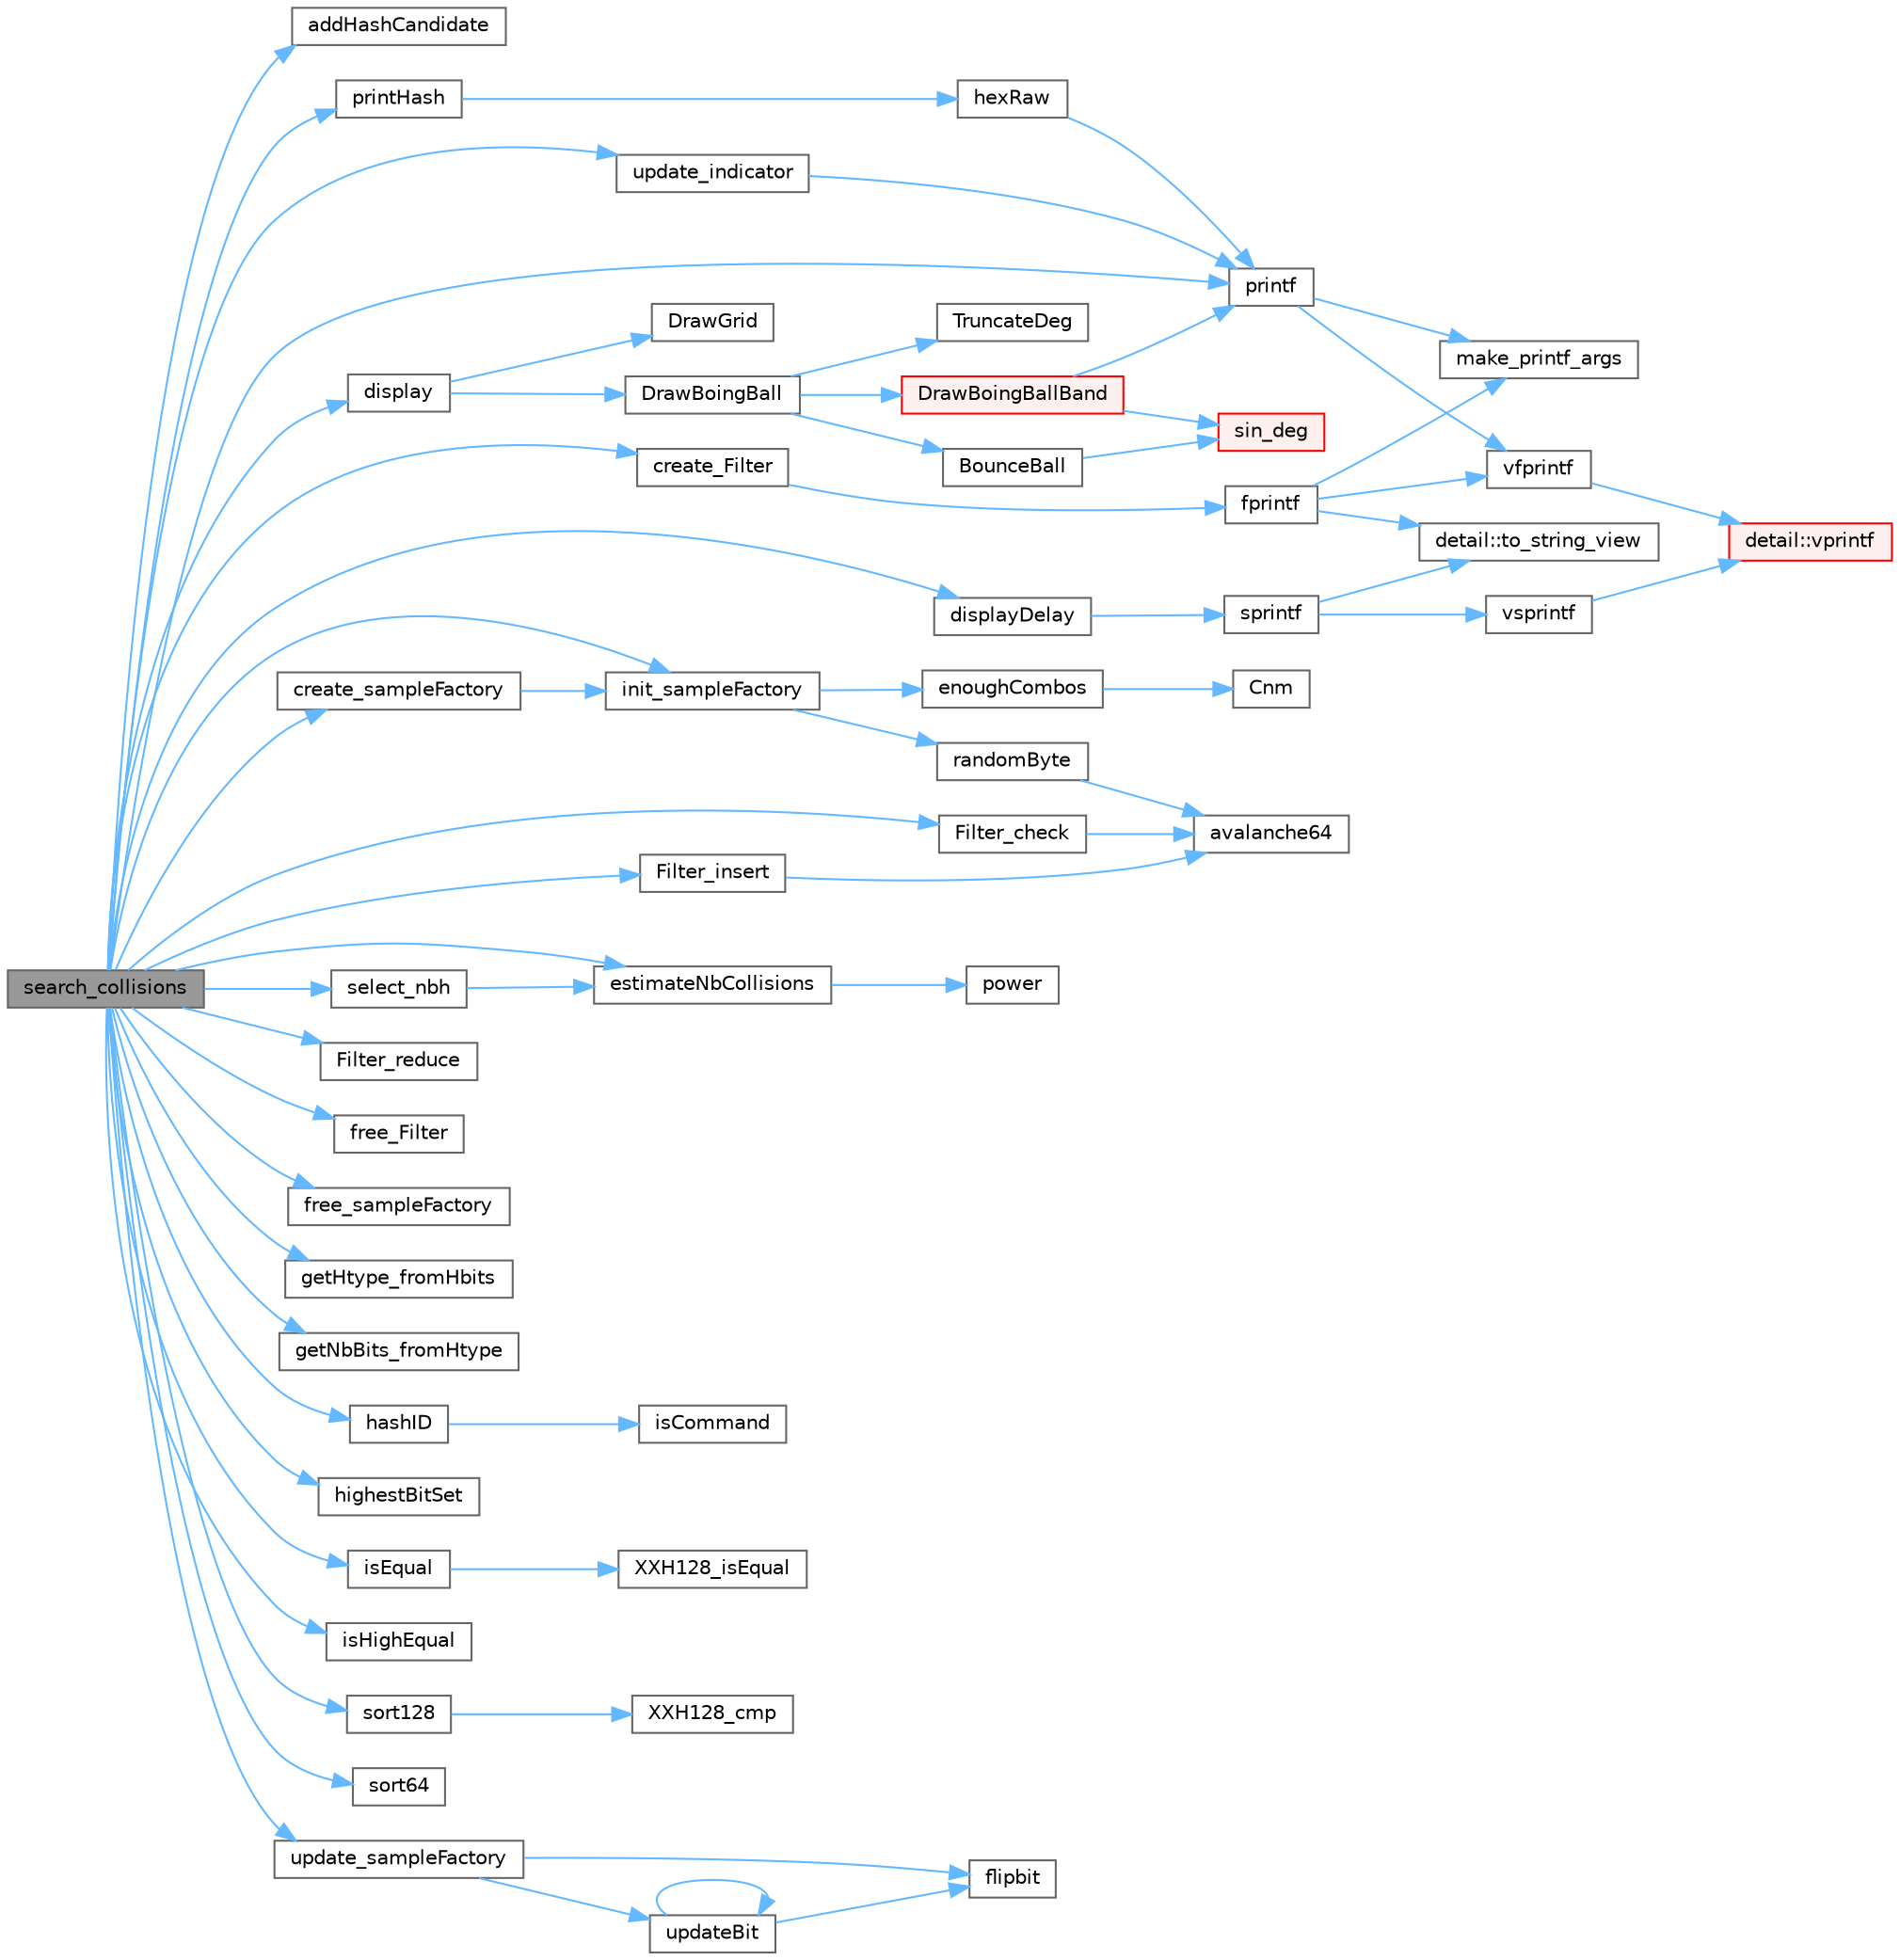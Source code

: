 digraph "search_collisions"
{
 // LATEX_PDF_SIZE
  bgcolor="transparent";
  edge [fontname=Helvetica,fontsize=10,labelfontname=Helvetica,labelfontsize=10];
  node [fontname=Helvetica,fontsize=10,shape=box,height=0.2,width=0.4];
  rankdir="LR";
  Node1 [id="Node000001",label="search_collisions",height=0.2,width=0.4,color="gray40", fillcolor="grey60", style="filled", fontcolor="black",tooltip=" "];
  Node1 -> Node2 [id="edge1_Node000001_Node000002",color="steelblue1",style="solid",tooltip=" "];
  Node2 [id="Node000002",label="addHashCandidate",height=0.2,width=0.4,color="grey40", fillcolor="white", style="filled",URL="$xx_hash_2tests_2collisions_2main_8c.html#a9869202a00afb72bf649760ae54ed269",tooltip=" "];
  Node1 -> Node3 [id="edge2_Node000001_Node000003",color="steelblue1",style="solid",tooltip=" "];
  Node3 [id="Node000003",label="create_Filter",height=0.2,width=0.4,color="grey40", fillcolor="white", style="filled",URL="$xx_hash_2tests_2collisions_2main_8c.html#a5f42c1ef7007fd03101a5c47ad763199",tooltip=" "];
  Node3 -> Node4 [id="edge3_Node000003_Node000004",color="steelblue1",style="solid",tooltip=" "];
  Node4 [id="Node000004",label="fprintf",height=0.2,width=0.4,color="grey40", fillcolor="white", style="filled",URL="$printf_8h.html#a9f315126362cae9675de1642105e631e",tooltip=" "];
  Node4 -> Node5 [id="edge4_Node000004_Node000005",color="steelblue1",style="solid",tooltip=" "];
  Node5 [id="Node000005",label="make_printf_args",height=0.2,width=0.4,color="grey40", fillcolor="white", style="filled",URL="$printf_8h.html#a27dcc0efcda04388971dbea3c875f122",tooltip=" "];
  Node4 -> Node6 [id="edge5_Node000004_Node000006",color="steelblue1",style="solid",tooltip=" "];
  Node6 [id="Node000006",label="detail::to_string_view",height=0.2,width=0.4,color="grey40", fillcolor="white", style="filled",URL="$namespacedetail.html#abeae79fa3e1eded2d8fbd56cc9f0960e",tooltip=" "];
  Node4 -> Node7 [id="edge6_Node000004_Node000007",color="steelblue1",style="solid",tooltip=" "];
  Node7 [id="Node000007",label="vfprintf",height=0.2,width=0.4,color="grey40", fillcolor="white", style="filled",URL="$printf_8h.html#abb30aad964fc771fb52cf3ad88649df2",tooltip=" "];
  Node7 -> Node8 [id="edge7_Node000007_Node000008",color="steelblue1",style="solid",tooltip=" "];
  Node8 [id="Node000008",label="detail::vprintf",height=0.2,width=0.4,color="red", fillcolor="#FFF0F0", style="filled",URL="$namespacedetail.html#a1c8c2218e4c822aa8f743fb9c573717f",tooltip=" "];
  Node1 -> Node37 [id="edge8_Node000001_Node000037",color="steelblue1",style="solid",tooltip=" "];
  Node37 [id="Node000037",label="create_sampleFactory",height=0.2,width=0.4,color="grey40", fillcolor="white", style="filled",URL="$xx_hash_2tests_2collisions_2main_8c.html#aa7b6214b034f81a652934896b71cdde0",tooltip=" "];
  Node37 -> Node38 [id="edge9_Node000037_Node000038",color="steelblue1",style="solid",tooltip=" "];
  Node38 [id="Node000038",label="init_sampleFactory",height=0.2,width=0.4,color="grey40", fillcolor="white", style="filled",URL="$xx_hash_2tests_2collisions_2main_8c.html#a9ef3cf0cc9ae2f3be48c99ad81364b91",tooltip=" "];
  Node38 -> Node39 [id="edge10_Node000038_Node000039",color="steelblue1",style="solid",tooltip=" "];
  Node39 [id="Node000039",label="enoughCombos",height=0.2,width=0.4,color="grey40", fillcolor="white", style="filled",URL="$xx_hash_2tests_2collisions_2main_8c.html#af8efd0bd35701ed8eabed71e64fd8a7d",tooltip=" "];
  Node39 -> Node40 [id="edge11_Node000039_Node000040",color="steelblue1",style="solid",tooltip=" "];
  Node40 [id="Node000040",label="Cnm",height=0.2,width=0.4,color="grey40", fillcolor="white", style="filled",URL="$xx_hash_2tests_2collisions_2main_8c.html#ad828d8ae7b64dc128e0d4d8cfb0dca43",tooltip=" "];
  Node38 -> Node41 [id="edge12_Node000038_Node000041",color="steelblue1",style="solid",tooltip=" "];
  Node41 [id="Node000041",label="randomByte",height=0.2,width=0.4,color="grey40", fillcolor="white", style="filled",URL="$xx_hash_2tests_2collisions_2main_8c.html#a2a77931f4cc60d4fc67eea0d353e9dba",tooltip=" "];
  Node41 -> Node42 [id="edge13_Node000041_Node000042",color="steelblue1",style="solid",tooltip=" "];
  Node42 [id="Node000042",label="avalanche64",height=0.2,width=0.4,color="grey40", fillcolor="white", style="filled",URL="$xx_hash_2tests_2collisions_2main_8c.html#ab628323ee13682d8e666ac0fd924a935",tooltip=" "];
  Node1 -> Node43 [id="edge14_Node000001_Node000043",color="steelblue1",style="solid",tooltip=" "];
  Node43 [id="Node000043",label="display",height=0.2,width=0.4,color="grey40", fillcolor="white", style="filled",URL="$boing_8c.html#a4ea013001a5fb47853d0fab8f8de35cd",tooltip=" "];
  Node43 -> Node44 [id="edge15_Node000043_Node000044",color="steelblue1",style="solid",tooltip=" "];
  Node44 [id="Node000044",label="DrawBoingBall",height=0.2,width=0.4,color="grey40", fillcolor="white", style="filled",URL="$boing_8c.html#aaf4ab2b37a65ad090f79313713f18731",tooltip=" "];
  Node44 -> Node45 [id="edge16_Node000044_Node000045",color="steelblue1",style="solid",tooltip=" "];
  Node45 [id="Node000045",label="BounceBall",height=0.2,width=0.4,color="grey40", fillcolor="white", style="filled",URL="$boing_8c.html#a5a5cbb3e7786a248a2dcf02777a98df5",tooltip=" "];
  Node45 -> Node46 [id="edge17_Node000045_Node000046",color="steelblue1",style="solid",tooltip=" "];
  Node46 [id="Node000046",label="sin_deg",height=0.2,width=0.4,color="red", fillcolor="#FFF0F0", style="filled",URL="$boing_8c.html#a5b090656aa7eb0a7d1bd2d0f0e7712e2",tooltip=" "];
  Node44 -> Node48 [id="edge18_Node000044_Node000048",color="steelblue1",style="solid",tooltip=" "];
  Node48 [id="Node000048",label="DrawBoingBallBand",height=0.2,width=0.4,color="red", fillcolor="#FFF0F0", style="filled",URL="$boing_8c.html#ad80d1d92135216bb8c1242fcce45545c",tooltip=" "];
  Node48 -> Node51 [id="edge19_Node000048_Node000051",color="steelblue1",style="solid",tooltip=" "];
  Node51 [id="Node000051",label="printf",height=0.2,width=0.4,color="grey40", fillcolor="white", style="filled",URL="$printf_8h.html#aee3ed3a831f25f07e7be3919fff2203a",tooltip=" "];
  Node51 -> Node5 [id="edge20_Node000051_Node000005",color="steelblue1",style="solid",tooltip=" "];
  Node51 -> Node7 [id="edge21_Node000051_Node000007",color="steelblue1",style="solid",tooltip=" "];
  Node48 -> Node46 [id="edge22_Node000048_Node000046",color="steelblue1",style="solid",tooltip=" "];
  Node44 -> Node52 [id="edge23_Node000044_Node000052",color="steelblue1",style="solid",tooltip=" "];
  Node52 [id="Node000052",label="TruncateDeg",height=0.2,width=0.4,color="grey40", fillcolor="white", style="filled",URL="$boing_8c.html#a080dc55aae439523561bda8b86575b7f",tooltip=" "];
  Node43 -> Node53 [id="edge24_Node000043_Node000053",color="steelblue1",style="solid",tooltip=" "];
  Node53 [id="Node000053",label="DrawGrid",height=0.2,width=0.4,color="grey40", fillcolor="white", style="filled",URL="$boing_8c.html#a8e38342e6a8bfcbc67503d2c6383d8e8",tooltip=" "];
  Node1 -> Node54 [id="edge25_Node000001_Node000054",color="steelblue1",style="solid",tooltip=" "];
  Node54 [id="Node000054",label="displayDelay",height=0.2,width=0.4,color="grey40", fillcolor="white", style="filled",URL="$xx_hash_2tests_2collisions_2main_8c.html#a8c2c8a013268b707a842caf85a57d735",tooltip=" "];
  Node54 -> Node55 [id="edge26_Node000054_Node000055",color="steelblue1",style="solid",tooltip=" "];
  Node55 [id="Node000055",label="sprintf",height=0.2,width=0.4,color="grey40", fillcolor="white", style="filled",URL="$printf_8h.html#aa7d2e7e454d3fe606a71504a119dc894",tooltip=" "];
  Node55 -> Node6 [id="edge27_Node000055_Node000006",color="steelblue1",style="solid",tooltip=" "];
  Node55 -> Node56 [id="edge28_Node000055_Node000056",color="steelblue1",style="solid",tooltip=" "];
  Node56 [id="Node000056",label="vsprintf",height=0.2,width=0.4,color="grey40", fillcolor="white", style="filled",URL="$printf_8h.html#a5e1075a6c1fce5050424f97a2fac648f",tooltip=" "];
  Node56 -> Node8 [id="edge29_Node000056_Node000008",color="steelblue1",style="solid",tooltip=" "];
  Node1 -> Node57 [id="edge30_Node000001_Node000057",color="steelblue1",style="solid",tooltip=" "];
  Node57 [id="Node000057",label="estimateNbCollisions",height=0.2,width=0.4,color="grey40", fillcolor="white", style="filled",URL="$xx_hash_2tests_2collisions_2main_8c.html#aa9648d16b2cb48c465ca13ca82af3bb7",tooltip=" "];
  Node57 -> Node58 [id="edge31_Node000057_Node000058",color="steelblue1",style="solid",tooltip=" "];
  Node58 [id="Node000058",label="power",height=0.2,width=0.4,color="grey40", fillcolor="white", style="filled",URL="$xx_hash_2tests_2collisions_2main_8c.html#a8c8fc0b853403926062eb6acd951139e",tooltip=" "];
  Node1 -> Node59 [id="edge32_Node000001_Node000059",color="steelblue1",style="solid",tooltip=" "];
  Node59 [id="Node000059",label="Filter_check",height=0.2,width=0.4,color="grey40", fillcolor="white", style="filled",URL="$xx_hash_2tests_2collisions_2main_8c.html#aaeff9ee8a4e7d4d769a9faf5ebe7b0c0",tooltip=" "];
  Node59 -> Node42 [id="edge33_Node000059_Node000042",color="steelblue1",style="solid",tooltip=" "];
  Node1 -> Node60 [id="edge34_Node000001_Node000060",color="steelblue1",style="solid",tooltip=" "];
  Node60 [id="Node000060",label="Filter_insert",height=0.2,width=0.4,color="grey40", fillcolor="white", style="filled",URL="$xx_hash_2tests_2collisions_2main_8c.html#a68e4db40507504c4e11e6e189fc96ec3",tooltip=" "];
  Node60 -> Node42 [id="edge35_Node000060_Node000042",color="steelblue1",style="solid",tooltip=" "];
  Node1 -> Node61 [id="edge36_Node000001_Node000061",color="steelblue1",style="solid",tooltip=" "];
  Node61 [id="Node000061",label="Filter_reduce",height=0.2,width=0.4,color="grey40", fillcolor="white", style="filled",URL="$xx_hash_2tests_2collisions_2main_8c.html#aac0c8f9ee4a5163c8535ab1fea026af5",tooltip=" "];
  Node1 -> Node62 [id="edge37_Node000001_Node000062",color="steelblue1",style="solid",tooltip=" "];
  Node62 [id="Node000062",label="free_Filter",height=0.2,width=0.4,color="grey40", fillcolor="white", style="filled",URL="$xx_hash_2tests_2collisions_2main_8c.html#a2cb445ce42ab49c001117a1ff1fdb442",tooltip=" "];
  Node1 -> Node63 [id="edge38_Node000001_Node000063",color="steelblue1",style="solid",tooltip=" "];
  Node63 [id="Node000063",label="free_sampleFactory",height=0.2,width=0.4,color="grey40", fillcolor="white", style="filled",URL="$xx_hash_2tests_2collisions_2main_8c.html#a00c9f0ad081cb63f4116513c4c57ccf7",tooltip=" "];
  Node1 -> Node64 [id="edge39_Node000001_Node000064",color="steelblue1",style="solid",tooltip=" "];
  Node64 [id="Node000064",label="getHtype_fromHbits",height=0.2,width=0.4,color="grey40", fillcolor="white", style="filled",URL="$xx_hash_2tests_2collisions_2main_8c.html#a3a9bb7ff4f5060697744ca25ac5faa3d",tooltip=" "];
  Node1 -> Node65 [id="edge40_Node000001_Node000065",color="steelblue1",style="solid",tooltip=" "];
  Node65 [id="Node000065",label="getNbBits_fromHtype",height=0.2,width=0.4,color="grey40", fillcolor="white", style="filled",URL="$xx_hash_2tests_2collisions_2main_8c.html#afbd6639c985824526618983c16d9f4bd",tooltip=" "];
  Node1 -> Node66 [id="edge41_Node000001_Node000066",color="steelblue1",style="solid",tooltip=" "];
  Node66 [id="Node000066",label="hashID",height=0.2,width=0.4,color="grey40", fillcolor="white", style="filled",URL="$xx_hash_2tests_2bench_2main_8c.html#a758ea01f6a925ed3f61f1393e9e09e0a",tooltip=" "];
  Node66 -> Node67 [id="edge42_Node000066_Node000067",color="steelblue1",style="solid",tooltip=" "];
  Node67 [id="Node000067",label="isCommand",height=0.2,width=0.4,color="grey40", fillcolor="white", style="filled",URL="$xx_hash_2tests_2bench_2main_8c.html#a70a404803770a1dd89d46052ccf0171d",tooltip=" "];
  Node1 -> Node68 [id="edge43_Node000001_Node000068",color="steelblue1",style="solid",tooltip=" "];
  Node68 [id="Node000068",label="highestBitSet",height=0.2,width=0.4,color="grey40", fillcolor="white", style="filled",URL="$xx_hash_2tests_2collisions_2main_8c.html#a66d0e681abd034156ac4e4cf570f5b4c",tooltip=" "];
  Node1 -> Node38 [id="edge44_Node000001_Node000038",color="steelblue1",style="solid",tooltip=" "];
  Node1 -> Node69 [id="edge45_Node000001_Node000069",color="steelblue1",style="solid",tooltip=" "];
  Node69 [id="Node000069",label="isEqual",height=0.2,width=0.4,color="grey40", fillcolor="white", style="filled",URL="$xx_hash_2tests_2collisions_2main_8c.html#ab9deb4a18b913cc017e25ed502d65f35",tooltip=" "];
  Node69 -> Node70 [id="edge46_Node000069_Node000070",color="steelblue1",style="solid",tooltip=" "];
  Node70 [id="Node000070",label="XXH128_isEqual",height=0.2,width=0.4,color="grey40", fillcolor="white", style="filled",URL="$group___x_x_h3__family.html#ga8a324d844a8c35437406ffe1288f892e",tooltip="Check equality of two XXH128_hash_t values"];
  Node1 -> Node71 [id="edge47_Node000001_Node000071",color="steelblue1",style="solid",tooltip=" "];
  Node71 [id="Node000071",label="isHighEqual",height=0.2,width=0.4,color="grey40", fillcolor="white", style="filled",URL="$xx_hash_2tests_2collisions_2main_8c.html#aa2c99a2f2018f2986984b0c90676599e",tooltip=" "];
  Node1 -> Node51 [id="edge48_Node000001_Node000051",color="steelblue1",style="solid",tooltip=" "];
  Node1 -> Node72 [id="edge49_Node000001_Node000072",color="steelblue1",style="solid",tooltip=" "];
  Node72 [id="Node000072",label="printHash",height=0.2,width=0.4,color="grey40", fillcolor="white", style="filled",URL="$xx_hash_2tests_2collisions_2main_8c.html#acd453fb0b0fb21cd58357764b90a252b",tooltip=" "];
  Node72 -> Node73 [id="edge50_Node000072_Node000073",color="steelblue1",style="solid",tooltip=" "];
  Node73 [id="Node000073",label="hexRaw",height=0.2,width=0.4,color="grey40", fillcolor="white", style="filled",URL="$xx_hash_2tests_2collisions_2main_8c.html#ada54715805e684e2b918600e1defbba5",tooltip=" "];
  Node73 -> Node51 [id="edge51_Node000073_Node000051",color="steelblue1",style="solid",tooltip=" "];
  Node1 -> Node74 [id="edge52_Node000001_Node000074",color="steelblue1",style="solid",tooltip=" "];
  Node74 [id="Node000074",label="select_nbh",height=0.2,width=0.4,color="grey40", fillcolor="white", style="filled",URL="$xx_hash_2tests_2collisions_2main_8c.html#a2237d3b7caaf82f67790dffcc6e312ae",tooltip=" "];
  Node74 -> Node57 [id="edge53_Node000074_Node000057",color="steelblue1",style="solid",tooltip=" "];
  Node1 -> Node75 [id="edge54_Node000001_Node000075",color="steelblue1",style="solid",tooltip=" "];
  Node75 [id="Node000075",label="sort128",height=0.2,width=0.4,color="grey40", fillcolor="white", style="filled",URL="$sort_8cc.html#a56ed540d44f5a0b22299bfd10f8fc3fc",tooltip=" "];
  Node75 -> Node76 [id="edge55_Node000075_Node000076",color="steelblue1",style="solid",tooltip=" "];
  Node76 [id="Node000076",label="XXH128_cmp",height=0.2,width=0.4,color="grey40", fillcolor="white", style="filled",URL="$group___x_x_h3__family.html#ga5bfeec191a3c45f1a7ffb9e61716234c",tooltip="Compares two XXH128_hash_t"];
  Node1 -> Node77 [id="edge56_Node000001_Node000077",color="steelblue1",style="solid",tooltip=" "];
  Node77 [id="Node000077",label="sort64",height=0.2,width=0.4,color="grey40", fillcolor="white", style="filled",URL="$sort_8cc.html#a6b43d4427596d60c33ea495217610e8b",tooltip=" "];
  Node1 -> Node78 [id="edge57_Node000001_Node000078",color="steelblue1",style="solid",tooltip=" "];
  Node78 [id="Node000078",label="update_indicator",height=0.2,width=0.4,color="grey40", fillcolor="white", style="filled",URL="$xx_hash_2tests_2collisions_2main_8c.html#a899758a3f0c50be6e1fdfffc5ad47e0f",tooltip=" "];
  Node78 -> Node51 [id="edge58_Node000078_Node000051",color="steelblue1",style="solid",tooltip=" "];
  Node1 -> Node79 [id="edge59_Node000001_Node000079",color="steelblue1",style="solid",tooltip=" "];
  Node79 [id="Node000079",label="update_sampleFactory",height=0.2,width=0.4,color="grey40", fillcolor="white", style="filled",URL="$xx_hash_2tests_2collisions_2main_8c.html#ae8a09f35098f1960bd1d9ad357113476",tooltip=" "];
  Node79 -> Node80 [id="edge60_Node000079_Node000080",color="steelblue1",style="solid",tooltip=" "];
  Node80 [id="Node000080",label="flipbit",height=0.2,width=0.4,color="grey40", fillcolor="white", style="filled",URL="$xx_hash_2tests_2collisions_2main_8c.html#a772c9667fb0c61511695fb98de42aa05",tooltip=" "];
  Node79 -> Node81 [id="edge61_Node000079_Node000081",color="steelblue1",style="solid",tooltip=" "];
  Node81 [id="Node000081",label="updateBit",height=0.2,width=0.4,color="grey40", fillcolor="white", style="filled",URL="$xx_hash_2tests_2collisions_2main_8c.html#a6404c199633ab0f943819c94f42c39d9",tooltip=" "];
  Node81 -> Node80 [id="edge62_Node000081_Node000080",color="steelblue1",style="solid",tooltip=" "];
  Node81 -> Node81 [id="edge63_Node000081_Node000081",color="steelblue1",style="solid",tooltip=" "];
}
